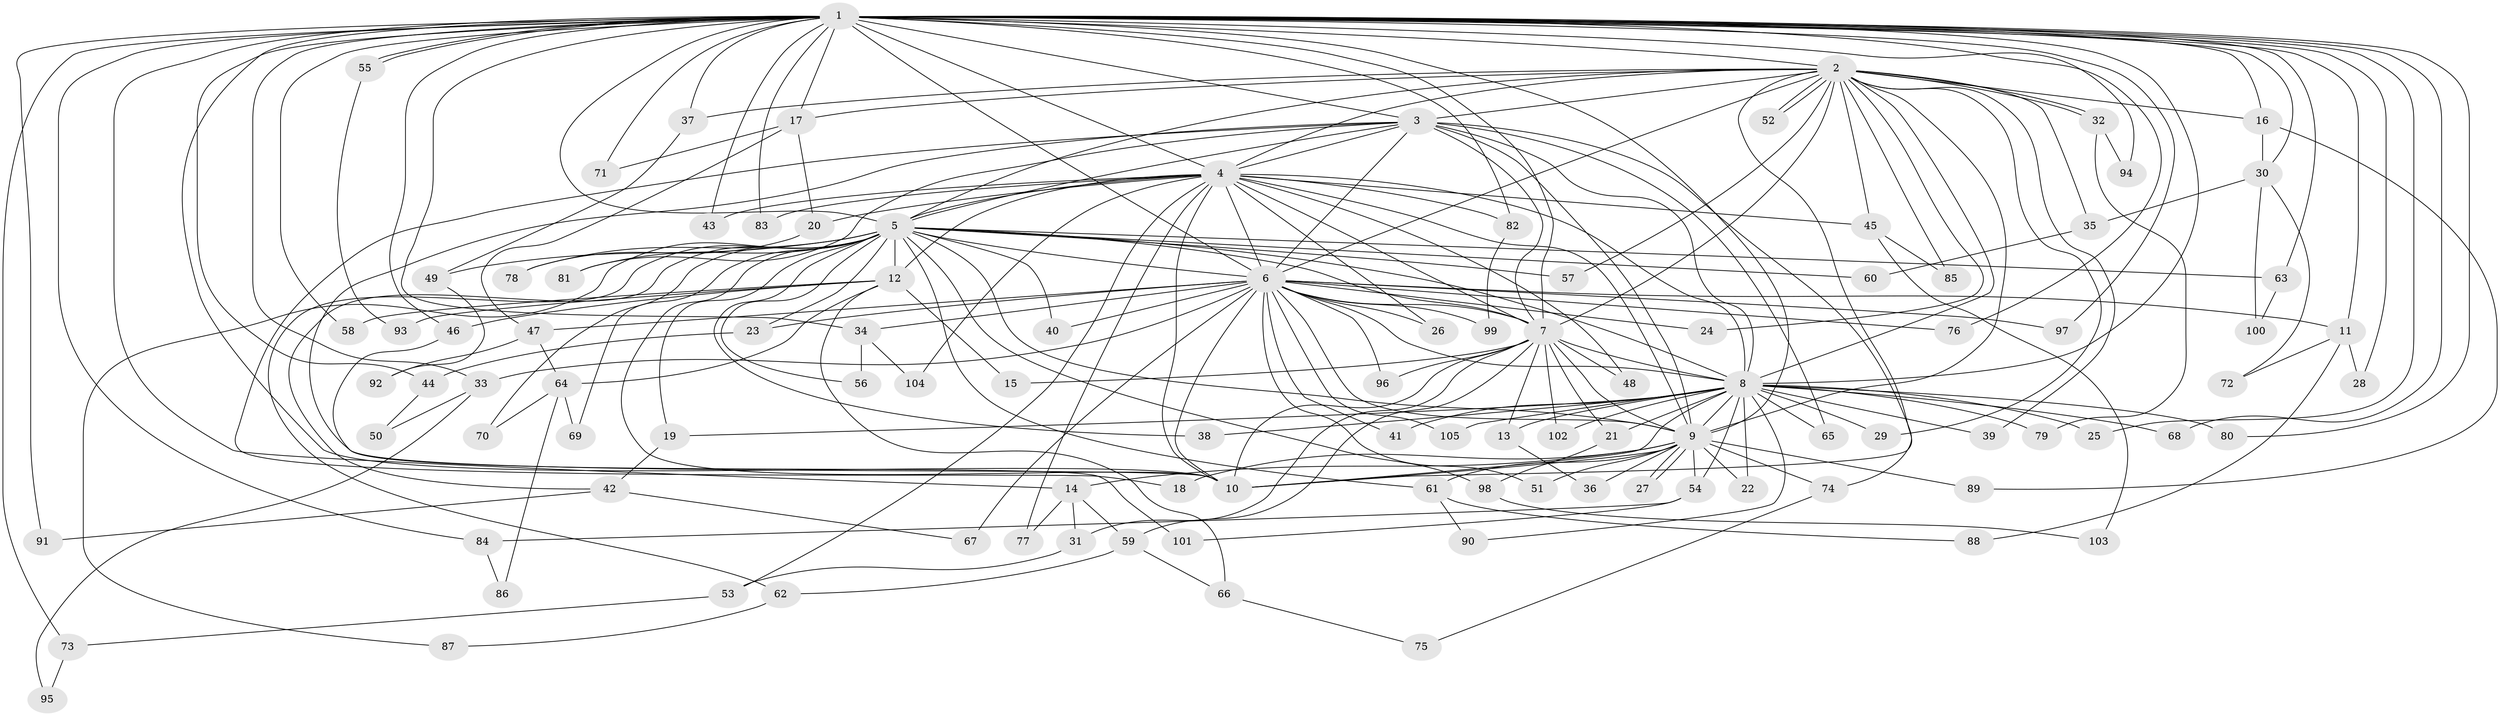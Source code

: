 // coarse degree distribution, {34: 0.012195121951219513, 18: 0.024390243902439025, 11: 0.024390243902439025, 31: 0.012195121951219513, 25: 0.012195121951219513, 14: 0.012195121951219513, 22: 0.012195121951219513, 5: 0.04878048780487805, 3: 0.13414634146341464, 6: 0.024390243902439025, 2: 0.573170731707317, 4: 0.0975609756097561, 1: 0.012195121951219513}
// Generated by graph-tools (version 1.1) at 2025/51/02/27/25 19:51:50]
// undirected, 105 vertices, 235 edges
graph export_dot {
graph [start="1"]
  node [color=gray90,style=filled];
  1;
  2;
  3;
  4;
  5;
  6;
  7;
  8;
  9;
  10;
  11;
  12;
  13;
  14;
  15;
  16;
  17;
  18;
  19;
  20;
  21;
  22;
  23;
  24;
  25;
  26;
  27;
  28;
  29;
  30;
  31;
  32;
  33;
  34;
  35;
  36;
  37;
  38;
  39;
  40;
  41;
  42;
  43;
  44;
  45;
  46;
  47;
  48;
  49;
  50;
  51;
  52;
  53;
  54;
  55;
  56;
  57;
  58;
  59;
  60;
  61;
  62;
  63;
  64;
  65;
  66;
  67;
  68;
  69;
  70;
  71;
  72;
  73;
  74;
  75;
  76;
  77;
  78;
  79;
  80;
  81;
  82;
  83;
  84;
  85;
  86;
  87;
  88;
  89;
  90;
  91;
  92;
  93;
  94;
  95;
  96;
  97;
  98;
  99;
  100;
  101;
  102;
  103;
  104;
  105;
  1 -- 2;
  1 -- 3;
  1 -- 4;
  1 -- 5;
  1 -- 6;
  1 -- 7;
  1 -- 8;
  1 -- 9;
  1 -- 10;
  1 -- 11;
  1 -- 14;
  1 -- 16;
  1 -- 17;
  1 -- 25;
  1 -- 28;
  1 -- 30;
  1 -- 33;
  1 -- 34;
  1 -- 37;
  1 -- 43;
  1 -- 44;
  1 -- 46;
  1 -- 55;
  1 -- 55;
  1 -- 58;
  1 -- 63;
  1 -- 68;
  1 -- 71;
  1 -- 73;
  1 -- 76;
  1 -- 80;
  1 -- 82;
  1 -- 83;
  1 -- 84;
  1 -- 91;
  1 -- 94;
  1 -- 97;
  2 -- 3;
  2 -- 4;
  2 -- 5;
  2 -- 6;
  2 -- 7;
  2 -- 8;
  2 -- 9;
  2 -- 10;
  2 -- 16;
  2 -- 17;
  2 -- 24;
  2 -- 29;
  2 -- 32;
  2 -- 32;
  2 -- 35;
  2 -- 37;
  2 -- 39;
  2 -- 45;
  2 -- 52;
  2 -- 52;
  2 -- 57;
  2 -- 85;
  3 -- 4;
  3 -- 5;
  3 -- 6;
  3 -- 7;
  3 -- 8;
  3 -- 9;
  3 -- 10;
  3 -- 18;
  3 -- 65;
  3 -- 74;
  3 -- 81;
  4 -- 5;
  4 -- 6;
  4 -- 7;
  4 -- 8;
  4 -- 9;
  4 -- 10;
  4 -- 12;
  4 -- 20;
  4 -- 26;
  4 -- 43;
  4 -- 45;
  4 -- 48;
  4 -- 53;
  4 -- 77;
  4 -- 82;
  4 -- 83;
  4 -- 104;
  5 -- 6;
  5 -- 7;
  5 -- 8;
  5 -- 9;
  5 -- 10;
  5 -- 12;
  5 -- 19;
  5 -- 23;
  5 -- 38;
  5 -- 40;
  5 -- 42;
  5 -- 49;
  5 -- 56;
  5 -- 57;
  5 -- 60;
  5 -- 61;
  5 -- 62;
  5 -- 63;
  5 -- 69;
  5 -- 70;
  5 -- 78;
  5 -- 81;
  5 -- 87;
  5 -- 98;
  6 -- 7;
  6 -- 8;
  6 -- 9;
  6 -- 10;
  6 -- 11;
  6 -- 23;
  6 -- 24;
  6 -- 26;
  6 -- 33;
  6 -- 34;
  6 -- 40;
  6 -- 41;
  6 -- 47;
  6 -- 51;
  6 -- 67;
  6 -- 76;
  6 -- 96;
  6 -- 97;
  6 -- 99;
  6 -- 105;
  7 -- 8;
  7 -- 9;
  7 -- 10;
  7 -- 13;
  7 -- 15;
  7 -- 21;
  7 -- 31;
  7 -- 48;
  7 -- 59;
  7 -- 96;
  7 -- 102;
  8 -- 9;
  8 -- 10;
  8 -- 13;
  8 -- 19;
  8 -- 21;
  8 -- 22;
  8 -- 25;
  8 -- 29;
  8 -- 38;
  8 -- 39;
  8 -- 41;
  8 -- 54;
  8 -- 65;
  8 -- 68;
  8 -- 79;
  8 -- 80;
  8 -- 90;
  8 -- 102;
  8 -- 105;
  9 -- 10;
  9 -- 14;
  9 -- 18;
  9 -- 22;
  9 -- 27;
  9 -- 27;
  9 -- 36;
  9 -- 51;
  9 -- 54;
  9 -- 61;
  9 -- 74;
  9 -- 89;
  11 -- 28;
  11 -- 72;
  11 -- 88;
  12 -- 15;
  12 -- 46;
  12 -- 58;
  12 -- 64;
  12 -- 66;
  12 -- 93;
  13 -- 36;
  14 -- 31;
  14 -- 59;
  14 -- 77;
  16 -- 30;
  16 -- 89;
  17 -- 20;
  17 -- 47;
  17 -- 71;
  19 -- 42;
  20 -- 78;
  21 -- 98;
  23 -- 44;
  30 -- 35;
  30 -- 72;
  30 -- 100;
  31 -- 53;
  32 -- 79;
  32 -- 94;
  33 -- 50;
  33 -- 95;
  34 -- 56;
  34 -- 104;
  35 -- 60;
  37 -- 49;
  42 -- 67;
  42 -- 91;
  44 -- 50;
  45 -- 85;
  45 -- 103;
  46 -- 101;
  47 -- 64;
  47 -- 92;
  49 -- 92;
  53 -- 73;
  54 -- 84;
  54 -- 101;
  55 -- 93;
  59 -- 62;
  59 -- 66;
  61 -- 88;
  61 -- 90;
  62 -- 87;
  63 -- 100;
  64 -- 69;
  64 -- 70;
  64 -- 86;
  66 -- 75;
  73 -- 95;
  74 -- 75;
  82 -- 99;
  84 -- 86;
  98 -- 103;
}
